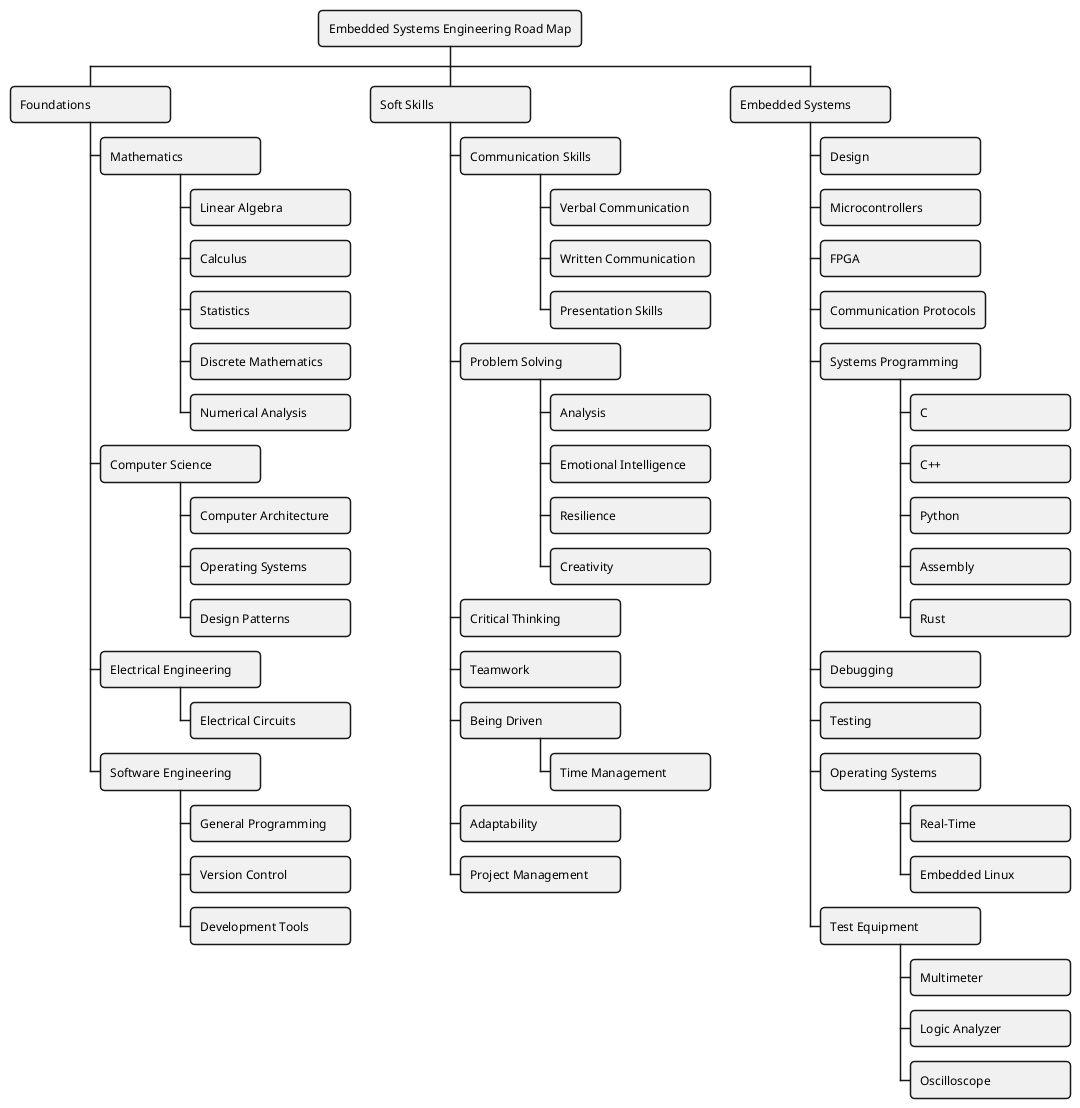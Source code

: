 @startwbs Embedded Systemes Engineering Road Map
<style>
node {
    MinimumWidth 160
    MaximumWidth 1600
    RoundCorner 8
}
</style>
+ Embedded Systems Engineering Road Map
 + Foundations
  + Mathematics
   + Linear Algebra
   + Calculus
   + Statistics
   + Discrete Mathematics
   + Numerical Analysis
  + Computer Science
   + Computer Architecture
   + Operating Systems
   + Design Patterns
  + Electrical Engineering
   + Electrical Circuits
  + Software Engineering
   + General Programming
   + Version Control
   + Development Tools
 + Soft Skills
  + Communication Skills
   + Verbal Communication
   + Written Communication
   + Presentation Skills
  + Problem Solving
   + Analysis
   + Emotional Intelligence
   + Resilience
   + Creativity
  + Critical Thinking
  + Teamwork
  + Being Driven
   + Time Management
  + Adaptability
  + Project Management
 + Embedded Systems
  + Design
  + Microcontrollers
  + FPGA
  + Communication Protocols
  + Systems Programming
   + C
   + C++
   + Python
   + Assembly
   + Rust
  + Debugging
  + Testing
  + Operating Systems
   + Real-Time
   + Embedded Linux
  + Test Equipment
   + Multimeter
   + Logic Analyzer
   + Oscilloscope
@endwbs